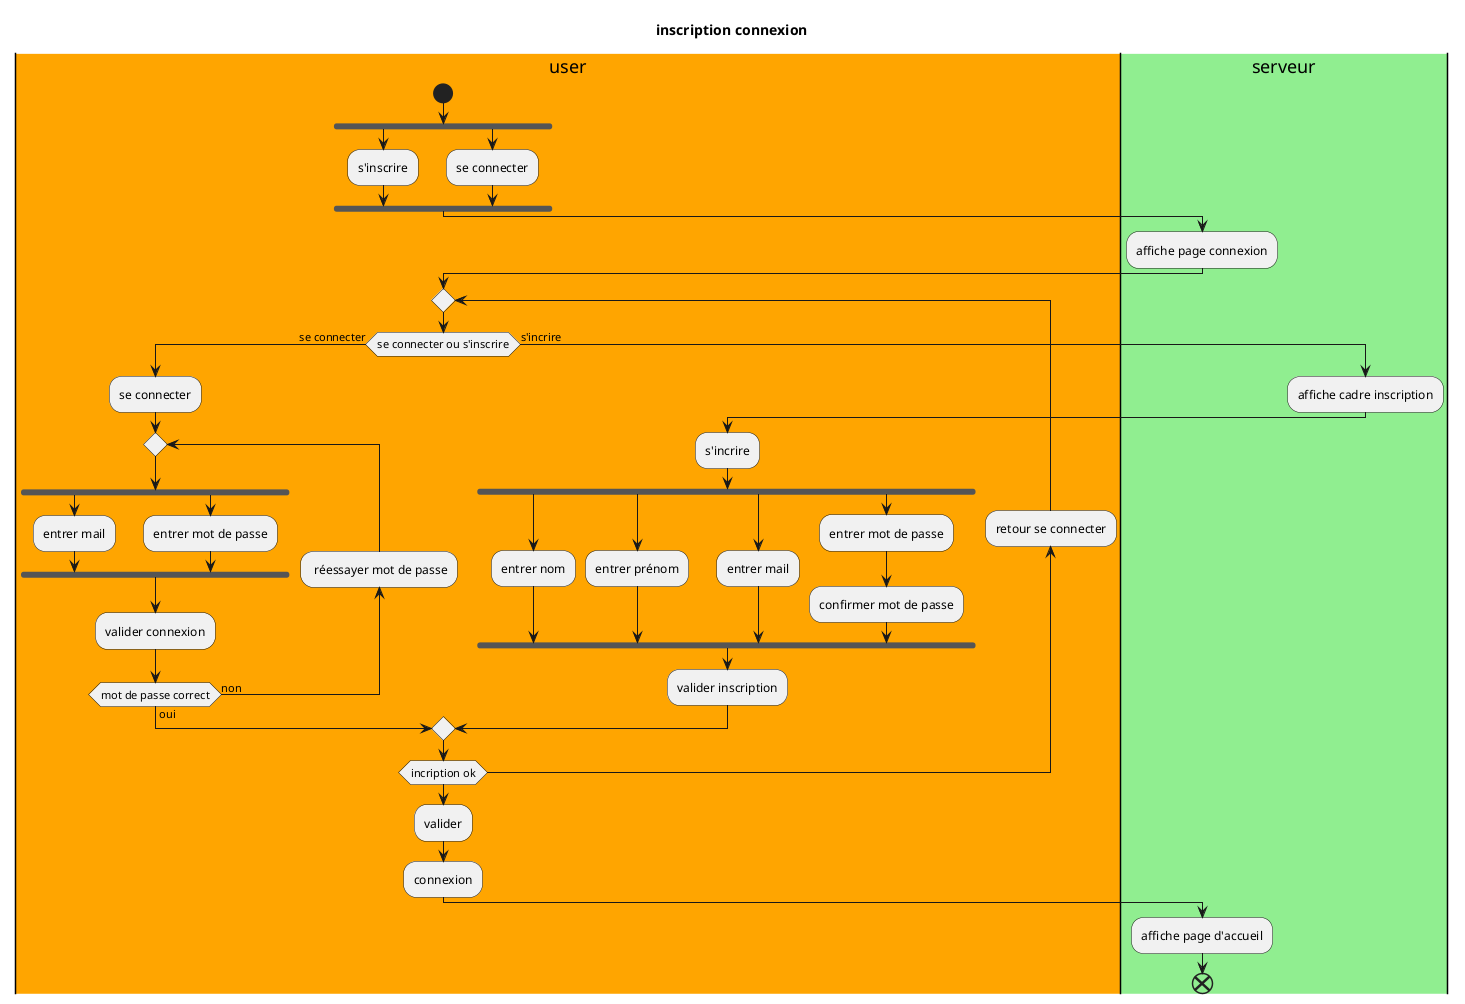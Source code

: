 @startuml

title inscription connexion

|#orange|user|
start
fork
:s'inscrire;
fork again 
:se connecter;
end fork

|#lightGreen|serveur|
:affiche page connexion;
|user|
repeat
if (se connecter ou s'inscrire) then (se connecter) 

:se connecter;
repeat
fork
:entrer mail;
fork again
:entrer mot de passe;
end fork
:valider connexion;
backward: réessayer mot de passe;
repeatwhile (mot de passe correct) is (non) not (oui)


else (s'incrire) 
|serveur|
:affiche cadre inscription;

|user|

:s'incrire;
fork
:entrer nom;
fork again
:entrer prénom;
fork again
:entrer mail;
fork again
:entrer mot de passe;
:confirmer mot de passe;
end fork
:valider inscription;
endif
backward :retour se connecter;
repeat while (incription ok)

:valider;
:connexion;
|serveur|
:affiche page d'accueil;

end


@enduml

@startuml 

title Admin ajouter ou supprimer photo 

|#yellow|admin|
start
:s'authentifier;
|#LightSeaGreen|serveur|
:ouvre page se connecter;
|admin|
repeat
:se connecter;
fork
:entrer identifiant;
fork again
:entrer mot de passe;
end fork
:valider;
backward: 3tentatives;

repeatwhile (mot de passe et identifiant correct) is (non) not (oui)


:connexion;
|serveur|
:ouvre page d'accueil;
|admin|
fork
:choisit page;
fork again
:choisit emplacement;
end fork
:ajoute ou supprime photo;


|#lightpink|base de données|
:enregistre modification;

fork
:envoie serveur modification;
|serveur|
:s'actualise;
fork again

|base de données|
:envoie notification admin;
end fork
|admin|
:recoit notification;

end

@enduml 

@startuml 

title Admin ajouter ou supprimer page 

|#LightCoral|admin|
start
:s'authentifier;
|#orange|serveur|
:ouvre page se connecter;
|admin|
repeat
:se connecter;
fork
:entrer identifiant;
fork again
:entrer mot de passe;
end fork
:valider;
backward: 3tentatives;

repeatwhile (mot de passe et identifiant correct) is (non) not (oui)


:connexion;
|serveur|
:ouvre page d'accueil;
|admin|
fork
:choisit page;
fork again
:choisit emplacement;
end fork
:ajoute ou supprime page;


|#LightSkyBlue|base de données|
:enregistre modification;

fork
:envoie serveur modification;
|serveur|
:s'actualise;
fork again

|base de données|
:envoie notification admin;
end fork
|admin|
:recoit notification;

end

@enduml 

@startuml 

title user contacter

|#lightGray|user|
start
:click page contact;
|#LimeGreen|serveur|
:ouvre page contact;
|user|
:remplit le formulaire;
fork
:entrer nom;
fork again
:entrer prénom;
fork again
:entrer mail;
fork again
:entrer téléphone;
fork again
:entrer message;
end fork

:valider;
|#Yellow|base de données|
:enregistre formulaire;
:envoie notification;
|user|
:reçoit notification;
end

@enduml 

